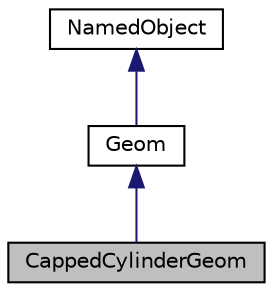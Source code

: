digraph "CappedCylinderGeom"
{
 // LATEX_PDF_SIZE
  edge [fontname="Helvetica",fontsize="10",labelfontname="Helvetica",labelfontsize="10"];
  node [fontname="Helvetica",fontsize="10",shape=record];
  Node1 [label="CappedCylinderGeom",height=0.2,width=0.4,color="black", fillcolor="grey75", style="filled", fontcolor="black",tooltip=" "];
  Node2 -> Node1 [dir="back",color="midnightblue",fontsize="10",style="solid"];
  Node2 [label="Geom",height=0.2,width=0.4,color="black", fillcolor="white", style="filled",URL="$classGeom.html",tooltip=" "];
  Node3 -> Node2 [dir="back",color="midnightblue",fontsize="10",style="solid"];
  Node3 [label="NamedObject",height=0.2,width=0.4,color="black", fillcolor="white", style="filled",URL="$classNamedObject.html",tooltip=" "];
}
